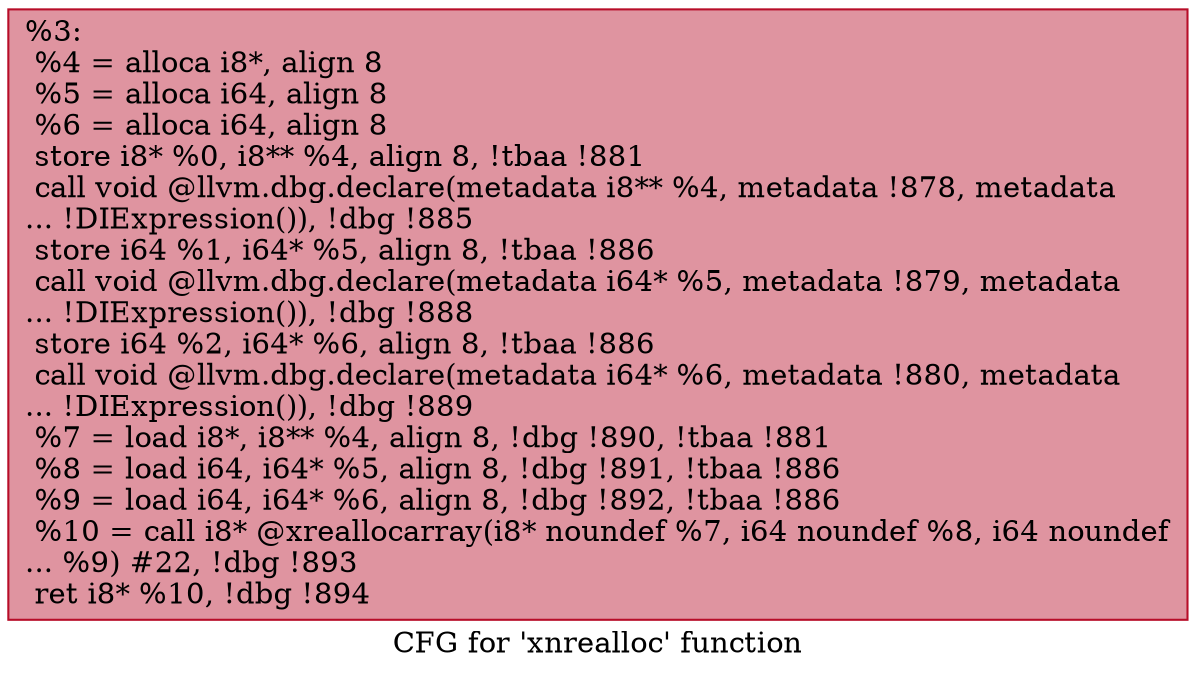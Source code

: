 digraph "CFG for 'xnrealloc' function" {
	label="CFG for 'xnrealloc' function";

	Node0x1489290 [shape=record,color="#b70d28ff", style=filled, fillcolor="#b70d2870",label="{%3:\l  %4 = alloca i8*, align 8\l  %5 = alloca i64, align 8\l  %6 = alloca i64, align 8\l  store i8* %0, i8** %4, align 8, !tbaa !881\l  call void @llvm.dbg.declare(metadata i8** %4, metadata !878, metadata\l... !DIExpression()), !dbg !885\l  store i64 %1, i64* %5, align 8, !tbaa !886\l  call void @llvm.dbg.declare(metadata i64* %5, metadata !879, metadata\l... !DIExpression()), !dbg !888\l  store i64 %2, i64* %6, align 8, !tbaa !886\l  call void @llvm.dbg.declare(metadata i64* %6, metadata !880, metadata\l... !DIExpression()), !dbg !889\l  %7 = load i8*, i8** %4, align 8, !dbg !890, !tbaa !881\l  %8 = load i64, i64* %5, align 8, !dbg !891, !tbaa !886\l  %9 = load i64, i64* %6, align 8, !dbg !892, !tbaa !886\l  %10 = call i8* @xreallocarray(i8* noundef %7, i64 noundef %8, i64 noundef\l... %9) #22, !dbg !893\l  ret i8* %10, !dbg !894\l}"];
}

